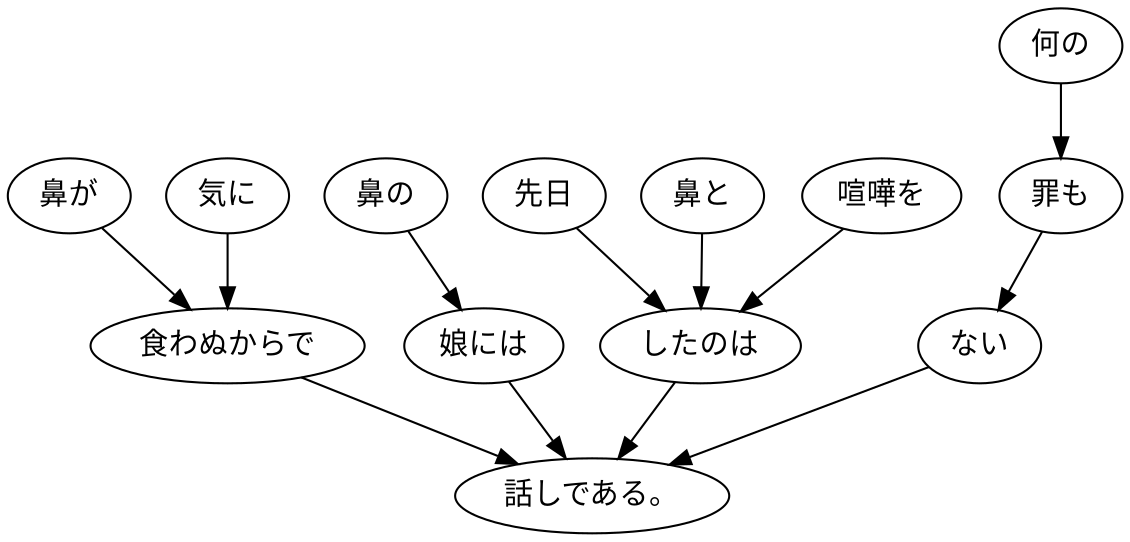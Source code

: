 digraph graph2394 {
	node0 [label="先日"];
	node1 [label="鼻と"];
	node2 [label="喧嘩を"];
	node3 [label="したのは"];
	node4 [label="鼻が"];
	node5 [label="気に"];
	node6 [label="食わぬからで"];
	node7 [label="鼻の"];
	node8 [label="娘には"];
	node9 [label="何の"];
	node10 [label="罪も"];
	node11 [label="ない"];
	node12 [label="話しである。"];
	node0 -> node3;
	node1 -> node3;
	node2 -> node3;
	node3 -> node12;
	node4 -> node6;
	node5 -> node6;
	node6 -> node12;
	node7 -> node8;
	node8 -> node12;
	node9 -> node10;
	node10 -> node11;
	node11 -> node12;
}
